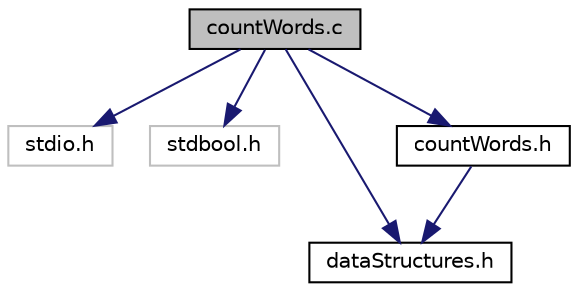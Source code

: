 digraph "countWords.c"
{
 // LATEX_PDF_SIZE
  edge [fontname="Helvetica",fontsize="10",labelfontname="Helvetica",labelfontsize="10"];
  node [fontname="Helvetica",fontsize="10",shape=record];
  Node1 [label="countWords.c",height=0.2,width=0.4,color="black", fillcolor="grey75", style="filled", fontcolor="black",tooltip="Problem name: Text processing in Portuguese Counts the number of words and words with A,..."];
  Node1 -> Node2 [color="midnightblue",fontsize="10",style="solid"];
  Node2 [label="stdio.h",height=0.2,width=0.4,color="grey75", fillcolor="white", style="filled",tooltip=" "];
  Node1 -> Node3 [color="midnightblue",fontsize="10",style="solid"];
  Node3 [label="stdbool.h",height=0.2,width=0.4,color="grey75", fillcolor="white", style="filled",tooltip=" "];
  Node1 -> Node4 [color="midnightblue",fontsize="10",style="solid"];
  Node4 [label="dataStructures.h",height=0.2,width=0.4,color="black", fillcolor="white", style="filled",URL="$dataStructures_8h.html",tooltip="Problem name: Text processing in Portuguese."];
  Node1 -> Node5 [color="midnightblue",fontsize="10",style="solid"];
  Node5 [label="countWords.h",height=0.2,width=0.4,color="black", fillcolor="white", style="filled",URL="$countWords_8h.html",tooltip="Problem name: Text processing in Portuguese This module implements and stores information shared by t..."];
  Node5 -> Node4 [color="midnightblue",fontsize="10",style="solid"];
}
